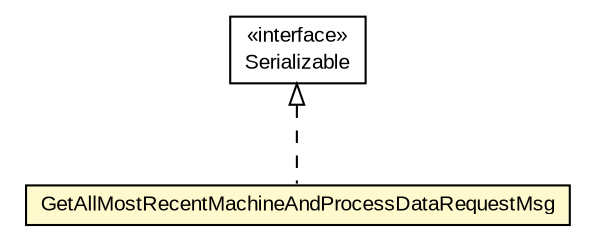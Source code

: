 #!/usr/local/bin/dot
#
# Class diagram 
# Generated by UMLGraph version R5_6-24-gf6e263 (http://www.umlgraph.org/)
#

digraph G {
	edge [fontname="arial",fontsize=10,labelfontname="arial",labelfontsize=10];
	node [fontname="arial",fontsize=10,shape=plaintext];
	nodesep=0.25;
	ranksep=0.5;
	// org.miloss.fgsms.services.interfaces.dataaccessservice.GetAllMostRecentMachineAndProcessDataRequestMsg
	c426897 [label=<<table title="org.miloss.fgsms.services.interfaces.dataaccessservice.GetAllMostRecentMachineAndProcessDataRequestMsg" border="0" cellborder="1" cellspacing="0" cellpadding="2" port="p" bgcolor="lemonChiffon" href="./GetAllMostRecentMachineAndProcessDataRequestMsg.html">
		<tr><td><table border="0" cellspacing="0" cellpadding="1">
<tr><td align="center" balign="center"> GetAllMostRecentMachineAndProcessDataRequestMsg </td></tr>
		</table></td></tr>
		</table>>, URL="./GetAllMostRecentMachineAndProcessDataRequestMsg.html", fontname="arial", fontcolor="black", fontsize=10.0];
	//org.miloss.fgsms.services.interfaces.dataaccessservice.GetAllMostRecentMachineAndProcessDataRequestMsg implements java.io.Serializable
	c427702:p -> c426897:p [dir=back,arrowtail=empty,style=dashed];
	// java.io.Serializable
	c427702 [label=<<table title="java.io.Serializable" border="0" cellborder="1" cellspacing="0" cellpadding="2" port="p" href="http://java.sun.com/j2se/1.4.2/docs/api/java/io/Serializable.html">
		<tr><td><table border="0" cellspacing="0" cellpadding="1">
<tr><td align="center" balign="center"> &#171;interface&#187; </td></tr>
<tr><td align="center" balign="center"> Serializable </td></tr>
		</table></td></tr>
		</table>>, URL="http://java.sun.com/j2se/1.4.2/docs/api/java/io/Serializable.html", fontname="arial", fontcolor="black", fontsize=10.0];
}

